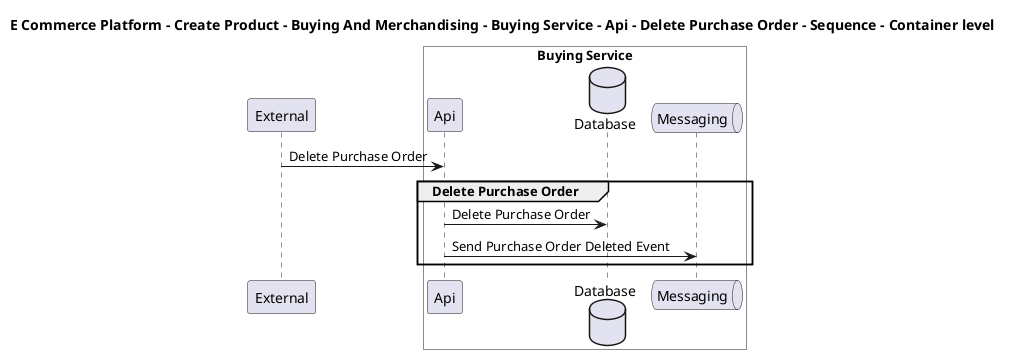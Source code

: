 @startuml

title E Commerce Platform - Create Product - Buying And Merchandising - Buying Service - Api - Delete Purchase Order - Sequence - Container level

participant "External" as C4InterFlow.SoftwareSystems.ExternalSystem

box "Buying Service" #White
    participant "Api" as ECommercePlatform.CreateProduct.BuyingAndMerchandising.SoftwareSystems.BuyingService.Containers.Api
    database "Database" as ECommercePlatform.CreateProduct.BuyingAndMerchandising.SoftwareSystems.BuyingService.Containers.Database
    queue "Messaging" as ECommercePlatform.CreateProduct.BuyingAndMerchandising.SoftwareSystems.BuyingService.Containers.Messaging
end box


C4InterFlow.SoftwareSystems.ExternalSystem -> ECommercePlatform.CreateProduct.BuyingAndMerchandising.SoftwareSystems.BuyingService.Containers.Api : Delete Purchase Order
group Delete Purchase Order
ECommercePlatform.CreateProduct.BuyingAndMerchandising.SoftwareSystems.BuyingService.Containers.Api -> ECommercePlatform.CreateProduct.BuyingAndMerchandising.SoftwareSystems.BuyingService.Containers.Database : Delete Purchase Order
ECommercePlatform.CreateProduct.BuyingAndMerchandising.SoftwareSystems.BuyingService.Containers.Api -> ECommercePlatform.CreateProduct.BuyingAndMerchandising.SoftwareSystems.BuyingService.Containers.Messaging : Send Purchase Order Deleted Event
end


@enduml
